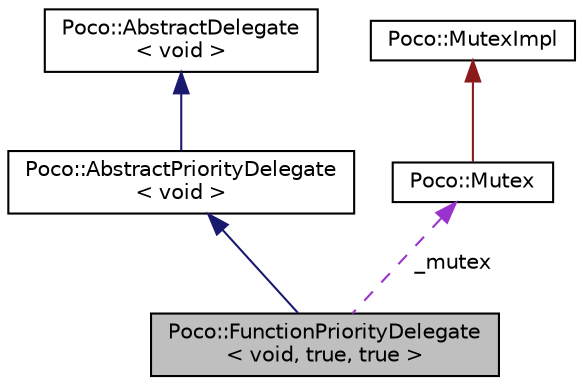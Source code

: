 digraph "Poco::FunctionPriorityDelegate&lt; void, true, true &gt;"
{
 // LATEX_PDF_SIZE
  edge [fontname="Helvetica",fontsize="10",labelfontname="Helvetica",labelfontsize="10"];
  node [fontname="Helvetica",fontsize="10",shape=record];
  Node1 [label="Poco::FunctionPriorityDelegate\l\< void, true, true \>",height=0.2,width=0.4,color="black", fillcolor="grey75", style="filled", fontcolor="black",tooltip=" "];
  Node2 -> Node1 [dir="back",color="midnightblue",fontsize="10",style="solid"];
  Node2 [label="Poco::AbstractPriorityDelegate\l\< void \>",height=0.2,width=0.4,color="black", fillcolor="white", style="filled",URL="$classPoco_1_1AbstractPriorityDelegate.html",tooltip=" "];
  Node3 -> Node2 [dir="back",color="midnightblue",fontsize="10",style="solid"];
  Node3 [label="Poco::AbstractDelegate\l\< void \>",height=0.2,width=0.4,color="black", fillcolor="white", style="filled",URL="$classPoco_1_1AbstractDelegate_3_01void_01_4.html",tooltip="Base class for Delegate and Expire."];
  Node4 -> Node1 [dir="back",color="darkorchid3",fontsize="10",style="dashed",label=" _mutex" ];
  Node4 [label="Poco::Mutex",height=0.2,width=0.4,color="black", fillcolor="white", style="filled",URL="$classPoco_1_1Mutex.html",tooltip=" "];
  Node5 -> Node4 [dir="back",color="firebrick4",fontsize="10",style="solid"];
  Node5 [label="Poco::MutexImpl",height=0.2,width=0.4,color="black", fillcolor="white", style="filled",URL="$classPoco_1_1MutexImpl.html",tooltip=" "];
}
